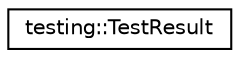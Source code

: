 digraph "Graphical Class Hierarchy"
{
 // INTERACTIVE_SVG=YES
 // LATEX_PDF_SIZE
  edge [fontname="Helvetica",fontsize="10",labelfontname="Helvetica",labelfontsize="10"];
  node [fontname="Helvetica",fontsize="10",shape=record];
  rankdir="LR";
  Node0 [label="testing::TestResult",height=0.2,width=0.4,color="black", fillcolor="white", style="filled",URL="$d1/d69/classtesting_1_1_test_result.html",tooltip=" "];
}
